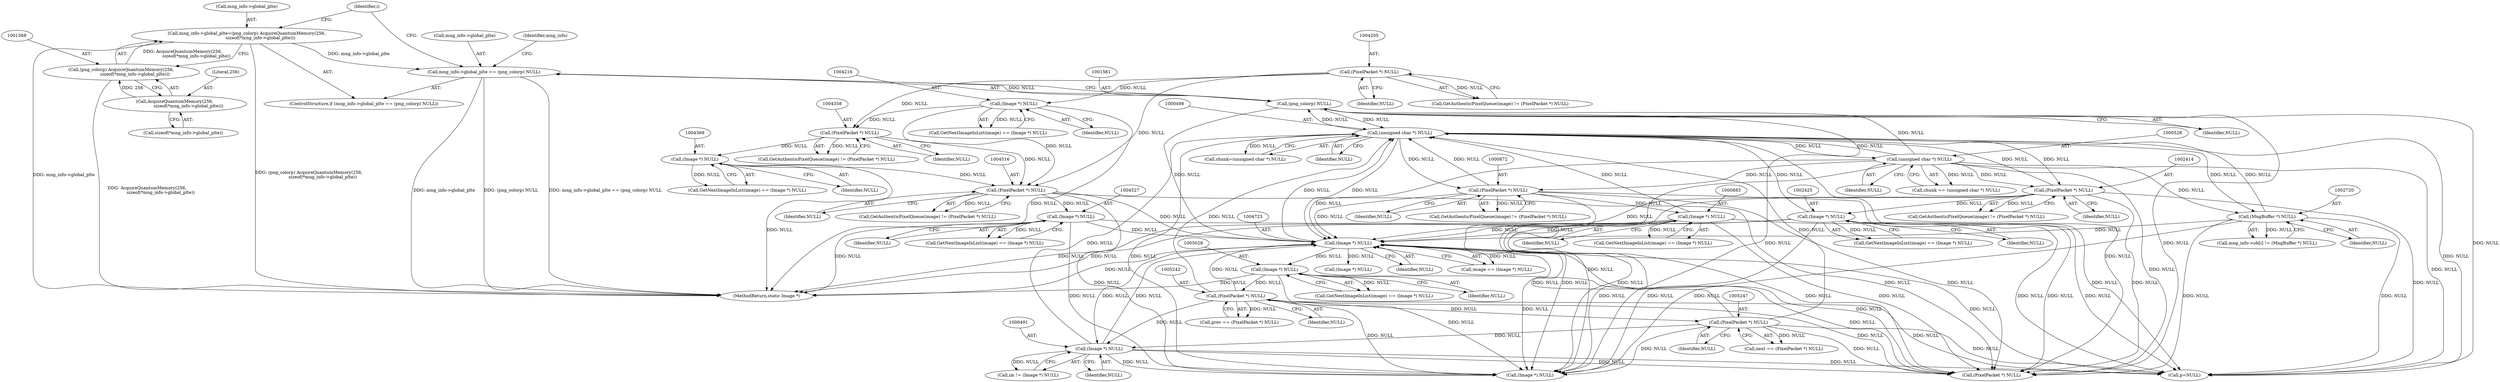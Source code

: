 digraph "0_ImageMagick_9eedb5660f1704cde8e8cd784c5c2a09dd2fd60f_0@pointer" {
"1001556" [label="(Call,mng_info->global_plte == (png_colorp) NULL)"];
"1001563" [label="(Call,mng_info->global_plte=(png_colorp) AcquireQuantumMemory(256,\n                    sizeof(*mng_info->global_plte)))"];
"1001567" [label="(Call,(png_colorp) AcquireQuantumMemory(256,\n                    sizeof(*mng_info->global_plte)))"];
"1001569" [label="(Call,AcquireQuantumMemory(256,\n                    sizeof(*mng_info->global_plte)))"];
"1001560" [label="(Call,(png_colorp) NULL)"];
"1000497" [label="(Call,(unsigned char *) NULL)"];
"1002424" [label="(Call,(Image *) NULL)"];
"1002413" [label="(Call,(PixelPacket *) NULL)"];
"1000527" [label="(Call,(unsigned char *) NULL)"];
"1006490" [label="(Call,(Image *) NULL)"];
"1005241" [label="(Call,(PixelPacket *) NULL)"];
"1005027" [label="(Call,(Image *) NULL)"];
"1004722" [label="(Call,(Image *) NULL)"];
"1000871" [label="(Call,(PixelPacket *) NULL)"];
"1004526" [label="(Call,(Image *) NULL)"];
"1004515" [label="(Call,(PixelPacket *) NULL)"];
"1004204" [label="(Call,(PixelPacket *) NULL)"];
"1004368" [label="(Call,(Image *) NULL)"];
"1004357" [label="(Call,(PixelPacket *) NULL)"];
"1004215" [label="(Call,(Image *) NULL)"];
"1005246" [label="(Call,(PixelPacket *) NULL)"];
"1000882" [label="(Call,(Image *) NULL)"];
"1002719" [label="(Call,(MngBuffer *) NULL)"];
"1001564" [label="(Call,mng_info->global_plte)"];
"1001569" [label="(Call,AcquireQuantumMemory(256,\n                    sizeof(*mng_info->global_plte)))"];
"1004359" [label="(Identifier,NULL)"];
"1004512" [label="(Call,GetAuthenticPixelQueue(image) != (PixelPacket *) NULL)"];
"1002410" [label="(Call,GetAuthenticPixelQueue(image) != (PixelPacket *) NULL)"];
"1006490" [label="(Call,(Image *) NULL)"];
"1004206" [label="(Identifier,NULL)"];
"1001563" [label="(Call,mng_info->global_plte=(png_colorp) AcquireQuantumMemory(256,\n                    sizeof(*mng_info->global_plte)))"];
"1004215" [label="(Call,(Image *) NULL)"];
"1002719" [label="(Call,(MngBuffer *) NULL)"];
"1000873" [label="(Identifier,NULL)"];
"1005248" [label="(Identifier,NULL)"];
"1007374" [label="(MethodReturn,static Image *)"];
"1001571" [label="(Call,sizeof(*mng_info->global_plte))"];
"1005244" [label="(Call,next == (PixelPacket *) NULL)"];
"1000495" [label="(Call,chunk=(unsigned char *) NULL)"];
"1005246" [label="(Call,(PixelPacket *) NULL)"];
"1000527" [label="(Call,(unsigned char *) NULL)"];
"1005027" [label="(Call,(Image *) NULL)"];
"1001567" [label="(Call,(png_colorp) AcquireQuantumMemory(256,\n                    sizeof(*mng_info->global_plte)))"];
"1000492" [label="(Call,p=NULL)"];
"1004212" [label="(Call,GetNextImageInList(image) == (Image *) NULL)"];
"1004737" [label="(Call,(Image *) NULL)"];
"1004724" [label="(Identifier,NULL)"];
"1002415" [label="(Identifier,NULL)"];
"1001565" [label="(Identifier,mng_info)"];
"1004354" [label="(Call,GetAuthenticPixelQueue(image) != (PixelPacket *) NULL)"];
"1004722" [label="(Call,(Image *) NULL)"];
"1005024" [label="(Call,GetNextImageInList(image) == (Image *) NULL)"];
"1006492" [label="(Identifier,NULL)"];
"1005029" [label="(Identifier,NULL)"];
"1002713" [label="(Call,mng_info->ob[i] != (MngBuffer *) NULL)"];
"1000497" [label="(Call,(unsigned char *) NULL)"];
"1001578" [label="(Identifier,i)"];
"1001556" [label="(Call,mng_info->global_plte == (png_colorp) NULL)"];
"1002421" [label="(Call,GetNextImageInList(image) == (Image *) NULL)"];
"1004720" [label="(Call,image == (Image *) NULL)"];
"1000529" [label="(Identifier,NULL)"];
"1002424" [label="(Call,(Image *) NULL)"];
"1006841" [label="(Call,(Image *) NULL)"];
"1004204" [label="(Call,(PixelPacket *) NULL)"];
"1004370" [label="(Identifier,NULL)"];
"1004526" [label="(Call,(Image *) NULL)"];
"1004201" [label="(Call,GetAuthenticPixelQueue(image) != (PixelPacket *) NULL)"];
"1004217" [label="(Identifier,NULL)"];
"1001560" [label="(Call,(png_colorp) NULL)"];
"1001570" [label="(Literal,256)"];
"1005239" [label="(Call,prev == (PixelPacket *) NULL)"];
"1000525" [label="(Call,chunk == (unsigned char *) NULL)"];
"1004368" [label="(Call,(Image *) NULL)"];
"1002426" [label="(Identifier,NULL)"];
"1004517" [label="(Identifier,NULL)"];
"1005243" [label="(Identifier,NULL)"];
"1002721" [label="(Identifier,NULL)"];
"1006721" [label="(Call,(PixelPacket *) NULL)"];
"1004365" [label="(Call,GetNextImageInList(image) == (Image *) NULL)"];
"1001555" [label="(ControlStructure,if (mng_info->global_plte == (png_colorp) NULL))"];
"1001562" [label="(Identifier,NULL)"];
"1004515" [label="(Call,(PixelPacket *) NULL)"];
"1000868" [label="(Call,GetAuthenticPixelQueue(image) != (PixelPacket *) NULL)"];
"1000499" [label="(Identifier,NULL)"];
"1000871" [label="(Call,(PixelPacket *) NULL)"];
"1000884" [label="(Identifier,NULL)"];
"1005241" [label="(Call,(PixelPacket *) NULL)"];
"1000879" [label="(Call,GetNextImageInList(image) == (Image *) NULL)"];
"1004523" [label="(Call,GetNextImageInList(image) == (Image *) NULL)"];
"1002413" [label="(Call,(PixelPacket *) NULL)"];
"1006488" [label="(Call,im != (Image *) NULL)"];
"1000882" [label="(Call,(Image *) NULL)"];
"1004528" [label="(Identifier,NULL)"];
"1004357" [label="(Call,(PixelPacket *) NULL)"];
"1001557" [label="(Call,mng_info->global_plte)"];
"1001556" -> "1001555"  [label="AST: "];
"1001556" -> "1001560"  [label="CFG: "];
"1001557" -> "1001556"  [label="AST: "];
"1001560" -> "1001556"  [label="AST: "];
"1001565" -> "1001556"  [label="CFG: "];
"1001578" -> "1001556"  [label="CFG: "];
"1001556" -> "1007374"  [label="DDG: mng_info->global_plte"];
"1001556" -> "1007374"  [label="DDG: mng_info->global_plte == (png_colorp) NULL"];
"1001556" -> "1007374"  [label="DDG: (png_colorp) NULL"];
"1001563" -> "1001556"  [label="DDG: mng_info->global_plte"];
"1001560" -> "1001556"  [label="DDG: NULL"];
"1001563" -> "1001555"  [label="AST: "];
"1001563" -> "1001567"  [label="CFG: "];
"1001564" -> "1001563"  [label="AST: "];
"1001567" -> "1001563"  [label="AST: "];
"1001578" -> "1001563"  [label="CFG: "];
"1001563" -> "1007374"  [label="DDG: (png_colorp) AcquireQuantumMemory(256,\n                    sizeof(*mng_info->global_plte))"];
"1001563" -> "1007374"  [label="DDG: mng_info->global_plte"];
"1001567" -> "1001563"  [label="DDG: AcquireQuantumMemory(256,\n                    sizeof(*mng_info->global_plte))"];
"1001567" -> "1001569"  [label="CFG: "];
"1001568" -> "1001567"  [label="AST: "];
"1001569" -> "1001567"  [label="AST: "];
"1001567" -> "1007374"  [label="DDG: AcquireQuantumMemory(256,\n                    sizeof(*mng_info->global_plte))"];
"1001569" -> "1001567"  [label="DDG: 256"];
"1001569" -> "1001571"  [label="CFG: "];
"1001570" -> "1001569"  [label="AST: "];
"1001571" -> "1001569"  [label="AST: "];
"1001560" -> "1001562"  [label="CFG: "];
"1001561" -> "1001560"  [label="AST: "];
"1001562" -> "1001560"  [label="AST: "];
"1001560" -> "1000492"  [label="DDG: NULL"];
"1001560" -> "1000497"  [label="DDG: NULL"];
"1000497" -> "1001560"  [label="DDG: NULL"];
"1000527" -> "1001560"  [label="DDG: NULL"];
"1001560" -> "1004722"  [label="DDG: NULL"];
"1001560" -> "1006721"  [label="DDG: NULL"];
"1001560" -> "1006841"  [label="DDG: NULL"];
"1000497" -> "1000495"  [label="AST: "];
"1000497" -> "1000499"  [label="CFG: "];
"1000498" -> "1000497"  [label="AST: "];
"1000499" -> "1000497"  [label="AST: "];
"1000495" -> "1000497"  [label="CFG: "];
"1000497" -> "1000492"  [label="DDG: NULL"];
"1000497" -> "1000495"  [label="DDG: NULL"];
"1002424" -> "1000497"  [label="DDG: NULL"];
"1006490" -> "1000497"  [label="DDG: NULL"];
"1000871" -> "1000497"  [label="DDG: NULL"];
"1000527" -> "1000497"  [label="DDG: NULL"];
"1005246" -> "1000497"  [label="DDG: NULL"];
"1004722" -> "1000497"  [label="DDG: NULL"];
"1000882" -> "1000497"  [label="DDG: NULL"];
"1002413" -> "1000497"  [label="DDG: NULL"];
"1002719" -> "1000497"  [label="DDG: NULL"];
"1005241" -> "1000497"  [label="DDG: NULL"];
"1000497" -> "1000527"  [label="DDG: NULL"];
"1000497" -> "1000871"  [label="DDG: NULL"];
"1000497" -> "1002413"  [label="DDG: NULL"];
"1000497" -> "1002719"  [label="DDG: NULL"];
"1000497" -> "1004722"  [label="DDG: NULL"];
"1000497" -> "1006721"  [label="DDG: NULL"];
"1000497" -> "1006841"  [label="DDG: NULL"];
"1002424" -> "1002421"  [label="AST: "];
"1002424" -> "1002426"  [label="CFG: "];
"1002425" -> "1002424"  [label="AST: "];
"1002426" -> "1002424"  [label="AST: "];
"1002421" -> "1002424"  [label="CFG: "];
"1002424" -> "1007374"  [label="DDG: NULL"];
"1002424" -> "1000492"  [label="DDG: NULL"];
"1002424" -> "1002421"  [label="DDG: NULL"];
"1002413" -> "1002424"  [label="DDG: NULL"];
"1002424" -> "1004722"  [label="DDG: NULL"];
"1002424" -> "1006721"  [label="DDG: NULL"];
"1002424" -> "1006841"  [label="DDG: NULL"];
"1002413" -> "1002410"  [label="AST: "];
"1002413" -> "1002415"  [label="CFG: "];
"1002414" -> "1002413"  [label="AST: "];
"1002415" -> "1002413"  [label="AST: "];
"1002410" -> "1002413"  [label="CFG: "];
"1002413" -> "1000492"  [label="DDG: NULL"];
"1002413" -> "1002410"  [label="DDG: NULL"];
"1000527" -> "1002413"  [label="DDG: NULL"];
"1002413" -> "1004722"  [label="DDG: NULL"];
"1002413" -> "1006721"  [label="DDG: NULL"];
"1002413" -> "1006841"  [label="DDG: NULL"];
"1000527" -> "1000525"  [label="AST: "];
"1000527" -> "1000529"  [label="CFG: "];
"1000528" -> "1000527"  [label="AST: "];
"1000529" -> "1000527"  [label="AST: "];
"1000525" -> "1000527"  [label="CFG: "];
"1000527" -> "1000492"  [label="DDG: NULL"];
"1000527" -> "1000525"  [label="DDG: NULL"];
"1000527" -> "1000871"  [label="DDG: NULL"];
"1000527" -> "1002719"  [label="DDG: NULL"];
"1000527" -> "1004722"  [label="DDG: NULL"];
"1000527" -> "1006721"  [label="DDG: NULL"];
"1000527" -> "1006841"  [label="DDG: NULL"];
"1006490" -> "1006488"  [label="AST: "];
"1006490" -> "1006492"  [label="CFG: "];
"1006491" -> "1006490"  [label="AST: "];
"1006492" -> "1006490"  [label="AST: "];
"1006488" -> "1006490"  [label="CFG: "];
"1006490" -> "1000492"  [label="DDG: NULL"];
"1006490" -> "1004722"  [label="DDG: NULL"];
"1006490" -> "1006488"  [label="DDG: NULL"];
"1005241" -> "1006490"  [label="DDG: NULL"];
"1005246" -> "1006490"  [label="DDG: NULL"];
"1004722" -> "1006490"  [label="DDG: NULL"];
"1006490" -> "1006721"  [label="DDG: NULL"];
"1006490" -> "1006841"  [label="DDG: NULL"];
"1005241" -> "1005239"  [label="AST: "];
"1005241" -> "1005243"  [label="CFG: "];
"1005242" -> "1005241"  [label="AST: "];
"1005243" -> "1005241"  [label="AST: "];
"1005239" -> "1005241"  [label="CFG: "];
"1005241" -> "1000492"  [label="DDG: NULL"];
"1005241" -> "1004722"  [label="DDG: NULL"];
"1005241" -> "1005239"  [label="DDG: NULL"];
"1005027" -> "1005241"  [label="DDG: NULL"];
"1005241" -> "1005246"  [label="DDG: NULL"];
"1005241" -> "1006721"  [label="DDG: NULL"];
"1005241" -> "1006841"  [label="DDG: NULL"];
"1005027" -> "1005024"  [label="AST: "];
"1005027" -> "1005029"  [label="CFG: "];
"1005028" -> "1005027"  [label="AST: "];
"1005029" -> "1005027"  [label="AST: "];
"1005024" -> "1005027"  [label="CFG: "];
"1005027" -> "1007374"  [label="DDG: NULL"];
"1005027" -> "1005024"  [label="DDG: NULL"];
"1004722" -> "1005027"  [label="DDG: NULL"];
"1005027" -> "1006721"  [label="DDG: NULL"];
"1005027" -> "1006841"  [label="DDG: NULL"];
"1004722" -> "1004720"  [label="AST: "];
"1004722" -> "1004724"  [label="CFG: "];
"1004723" -> "1004722"  [label="AST: "];
"1004724" -> "1004722"  [label="AST: "];
"1004720" -> "1004722"  [label="CFG: "];
"1004722" -> "1007374"  [label="DDG: NULL"];
"1004722" -> "1000492"  [label="DDG: NULL"];
"1004722" -> "1004720"  [label="DDG: NULL"];
"1000871" -> "1004722"  [label="DDG: NULL"];
"1004526" -> "1004722"  [label="DDG: NULL"];
"1005246" -> "1004722"  [label="DDG: NULL"];
"1000882" -> "1004722"  [label="DDG: NULL"];
"1004515" -> "1004722"  [label="DDG: NULL"];
"1002719" -> "1004722"  [label="DDG: NULL"];
"1004722" -> "1004737"  [label="DDG: NULL"];
"1004722" -> "1006721"  [label="DDG: NULL"];
"1004722" -> "1006841"  [label="DDG: NULL"];
"1000871" -> "1000868"  [label="AST: "];
"1000871" -> "1000873"  [label="CFG: "];
"1000872" -> "1000871"  [label="AST: "];
"1000873" -> "1000871"  [label="AST: "];
"1000868" -> "1000871"  [label="CFG: "];
"1000871" -> "1000492"  [label="DDG: NULL"];
"1000871" -> "1000868"  [label="DDG: NULL"];
"1000871" -> "1000882"  [label="DDG: NULL"];
"1000871" -> "1006721"  [label="DDG: NULL"];
"1000871" -> "1006841"  [label="DDG: NULL"];
"1004526" -> "1004523"  [label="AST: "];
"1004526" -> "1004528"  [label="CFG: "];
"1004527" -> "1004526"  [label="AST: "];
"1004528" -> "1004526"  [label="AST: "];
"1004523" -> "1004526"  [label="CFG: "];
"1004526" -> "1007374"  [label="DDG: NULL"];
"1004526" -> "1004523"  [label="DDG: NULL"];
"1004515" -> "1004526"  [label="DDG: NULL"];
"1004526" -> "1006721"  [label="DDG: NULL"];
"1004526" -> "1006841"  [label="DDG: NULL"];
"1004515" -> "1004512"  [label="AST: "];
"1004515" -> "1004517"  [label="CFG: "];
"1004516" -> "1004515"  [label="AST: "];
"1004517" -> "1004515"  [label="AST: "];
"1004512" -> "1004515"  [label="CFG: "];
"1004515" -> "1004512"  [label="DDG: NULL"];
"1004204" -> "1004515"  [label="DDG: NULL"];
"1004368" -> "1004515"  [label="DDG: NULL"];
"1004215" -> "1004515"  [label="DDG: NULL"];
"1004357" -> "1004515"  [label="DDG: NULL"];
"1004515" -> "1006721"  [label="DDG: NULL"];
"1004515" -> "1006841"  [label="DDG: NULL"];
"1004204" -> "1004201"  [label="AST: "];
"1004204" -> "1004206"  [label="CFG: "];
"1004205" -> "1004204"  [label="AST: "];
"1004206" -> "1004204"  [label="AST: "];
"1004201" -> "1004204"  [label="CFG: "];
"1004204" -> "1004201"  [label="DDG: NULL"];
"1004204" -> "1004215"  [label="DDG: NULL"];
"1004204" -> "1004357"  [label="DDG: NULL"];
"1004368" -> "1004365"  [label="AST: "];
"1004368" -> "1004370"  [label="CFG: "];
"1004369" -> "1004368"  [label="AST: "];
"1004370" -> "1004368"  [label="AST: "];
"1004365" -> "1004368"  [label="CFG: "];
"1004368" -> "1007374"  [label="DDG: NULL"];
"1004368" -> "1004365"  [label="DDG: NULL"];
"1004357" -> "1004368"  [label="DDG: NULL"];
"1004357" -> "1004354"  [label="AST: "];
"1004357" -> "1004359"  [label="CFG: "];
"1004358" -> "1004357"  [label="AST: "];
"1004359" -> "1004357"  [label="AST: "];
"1004354" -> "1004357"  [label="CFG: "];
"1004357" -> "1004354"  [label="DDG: NULL"];
"1004215" -> "1004357"  [label="DDG: NULL"];
"1004215" -> "1004212"  [label="AST: "];
"1004215" -> "1004217"  [label="CFG: "];
"1004216" -> "1004215"  [label="AST: "];
"1004217" -> "1004215"  [label="AST: "];
"1004212" -> "1004215"  [label="CFG: "];
"1004215" -> "1007374"  [label="DDG: NULL"];
"1004215" -> "1004212"  [label="DDG: NULL"];
"1005246" -> "1005244"  [label="AST: "];
"1005246" -> "1005248"  [label="CFG: "];
"1005247" -> "1005246"  [label="AST: "];
"1005248" -> "1005246"  [label="AST: "];
"1005244" -> "1005246"  [label="CFG: "];
"1005246" -> "1000492"  [label="DDG: NULL"];
"1005246" -> "1005244"  [label="DDG: NULL"];
"1005246" -> "1006721"  [label="DDG: NULL"];
"1005246" -> "1006841"  [label="DDG: NULL"];
"1000882" -> "1000879"  [label="AST: "];
"1000882" -> "1000884"  [label="CFG: "];
"1000883" -> "1000882"  [label="AST: "];
"1000884" -> "1000882"  [label="AST: "];
"1000879" -> "1000882"  [label="CFG: "];
"1000882" -> "1007374"  [label="DDG: NULL"];
"1000882" -> "1000492"  [label="DDG: NULL"];
"1000882" -> "1000879"  [label="DDG: NULL"];
"1000882" -> "1006721"  [label="DDG: NULL"];
"1000882" -> "1006841"  [label="DDG: NULL"];
"1002719" -> "1002713"  [label="AST: "];
"1002719" -> "1002721"  [label="CFG: "];
"1002720" -> "1002719"  [label="AST: "];
"1002721" -> "1002719"  [label="AST: "];
"1002713" -> "1002719"  [label="CFG: "];
"1002719" -> "1000492"  [label="DDG: NULL"];
"1002719" -> "1002713"  [label="DDG: NULL"];
"1002719" -> "1006721"  [label="DDG: NULL"];
"1002719" -> "1006841"  [label="DDG: NULL"];
}

